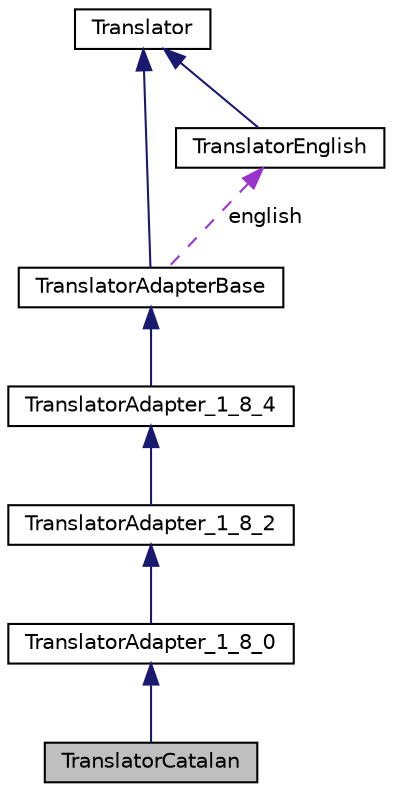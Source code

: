 digraph "TranslatorCatalan"
{
 // INTERACTIVE_SVG=YES
  edge [fontname="Helvetica",fontsize="10",labelfontname="Helvetica",labelfontsize="10"];
  node [fontname="Helvetica",fontsize="10",shape=record];
  Node6 [label="TranslatorCatalan",height=0.2,width=0.4,color="black", fillcolor="grey75", style="filled", fontcolor="black"];
  Node7 -> Node6 [dir="back",color="midnightblue",fontsize="10",style="solid",fontname="Helvetica"];
  Node7 [label="TranslatorAdapter_1_8_0",height=0.2,width=0.4,color="black", fillcolor="white", style="filled",URL="$de/d49/class_translator_adapter__1__8__0.html",tooltip="Adapter class for languages that only contain translations up to version 1.8.0. "];
  Node8 -> Node7 [dir="back",color="midnightblue",fontsize="10",style="solid",fontname="Helvetica"];
  Node8 [label="TranslatorAdapter_1_8_2",height=0.2,width=0.4,color="black", fillcolor="white", style="filled",URL="$d2/d75/class_translator_adapter__1__8__2.html"];
  Node9 -> Node8 [dir="back",color="midnightblue",fontsize="10",style="solid",fontname="Helvetica"];
  Node9 [label="TranslatorAdapter_1_8_4",height=0.2,width=0.4,color="black", fillcolor="white", style="filled",URL="$de/d2f/class_translator_adapter__1__8__4.html"];
  Node10 -> Node9 [dir="back",color="midnightblue",fontsize="10",style="solid",fontname="Helvetica"];
  Node10 [label="TranslatorAdapterBase",height=0.2,width=0.4,color="black", fillcolor="white", style="filled",URL="$db/d6c/class_translator_adapter_base.html",tooltip="Base of the translator adapter tree. "];
  Node11 -> Node10 [dir="back",color="midnightblue",fontsize="10",style="solid",fontname="Helvetica"];
  Node11 [label="Translator",height=0.2,width=0.4,color="black", fillcolor="white", style="filled",URL="$d8/dfb/class_translator.html",tooltip="Abstract base class for all translatable text fragments. "];
  Node12 -> Node10 [dir="back",color="darkorchid3",fontsize="10",style="dashed",label=" english" ,fontname="Helvetica"];
  Node12 [label="TranslatorEnglish",height=0.2,width=0.4,color="black", fillcolor="white", style="filled",URL="$d6/d78/class_translator_english.html"];
  Node11 -> Node12 [dir="back",color="midnightblue",fontsize="10",style="solid",fontname="Helvetica"];
}
